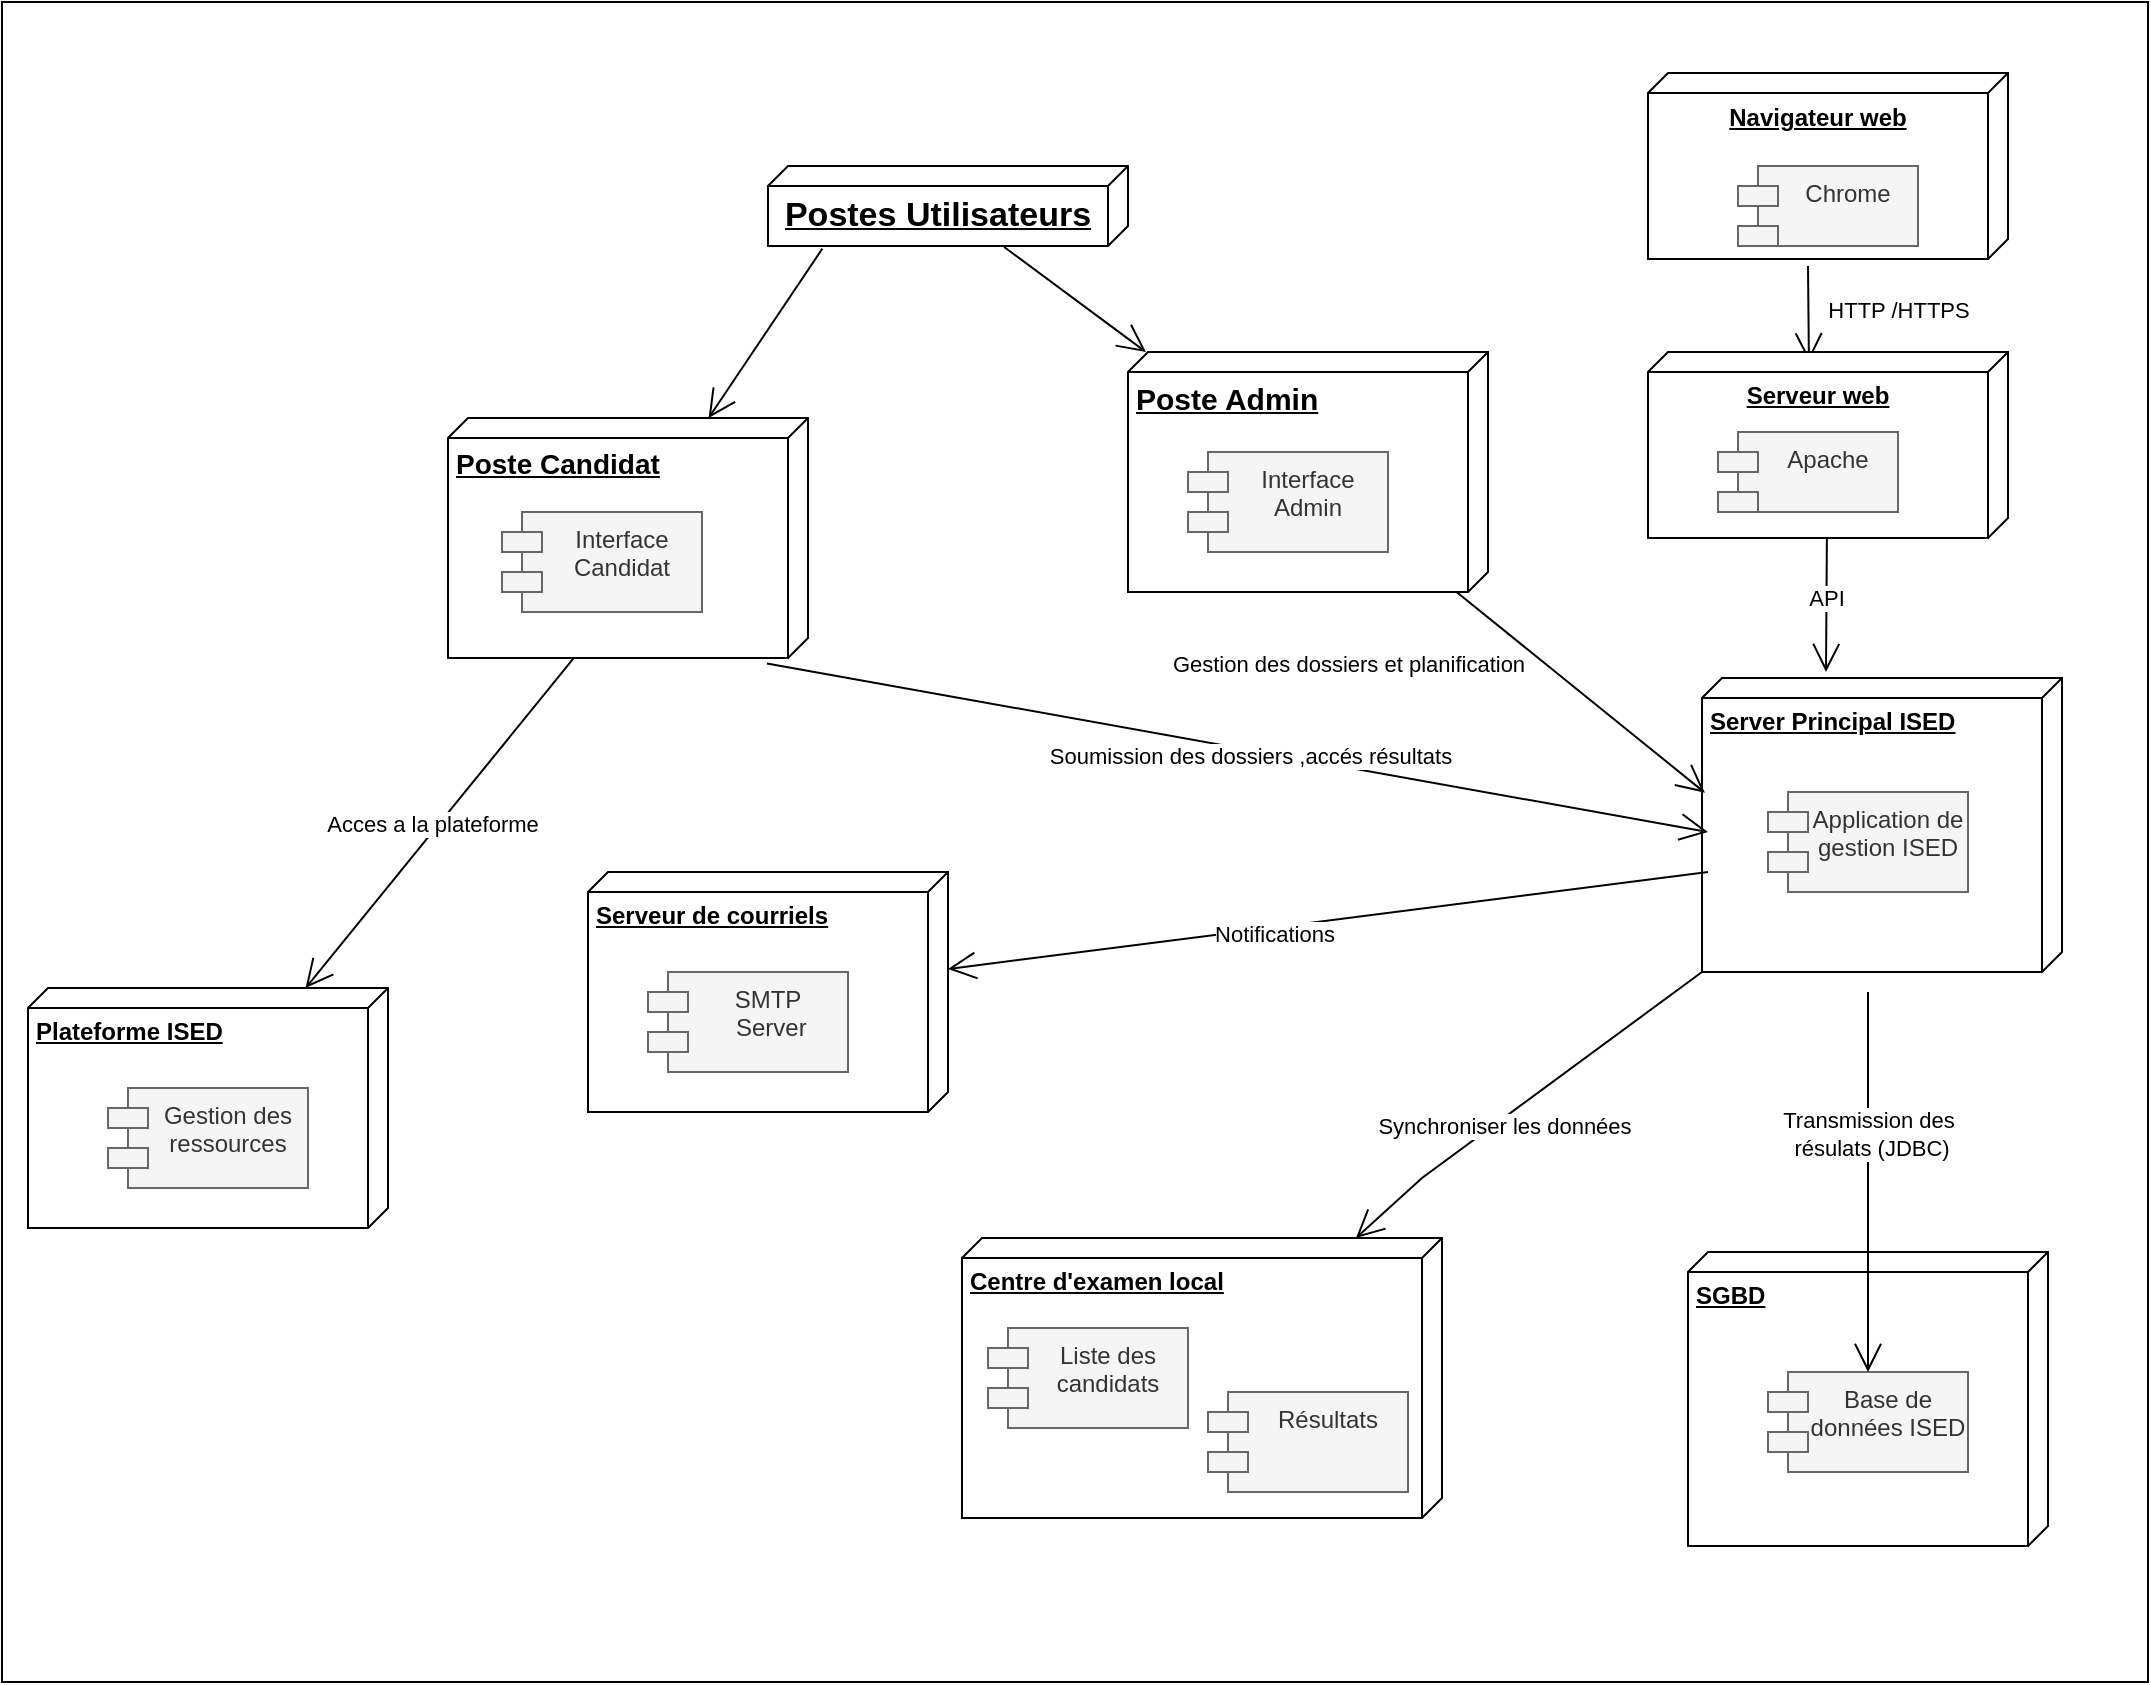 <mxfile version="26.0.5">
  <diagram name="Page-1" id="1bpZcDc1p7sNpBNzONH7">
    <mxGraphModel dx="1612" dy="755" grid="1" gridSize="10" guides="1" tooltips="1" connect="1" arrows="1" fold="1" page="1" pageScale="1" pageWidth="4681" pageHeight="3300" math="0" shadow="0">
      <root>
        <mxCell id="0" />
        <mxCell id="1" parent="0" />
        <mxCell id="x2Wa_H8MqVpeRGSOsk0m-72" value="" style="html=1;whiteSpace=wrap;" vertex="1" parent="1">
          <mxGeometry x="47" y="65" width="1073" height="840" as="geometry" />
        </mxCell>
        <mxCell id="x2Wa_H8MqVpeRGSOsk0m-14" value="&lt;b&gt;Navigateur web&lt;/b&gt;" style="verticalAlign=top;align=center;spacingTop=8;spacingLeft=2;spacingRight=12;shape=cube;size=10;direction=south;fontStyle=4;html=1;whiteSpace=wrap;" vertex="1" parent="1">
          <mxGeometry x="870" y="100.5" width="180" height="93" as="geometry" />
        </mxCell>
        <mxCell id="x2Wa_H8MqVpeRGSOsk0m-17" value="&lt;b&gt;&lt;font style=&quot;font-size: 15px;&quot;&gt;Poste Admin&lt;/font&gt;&lt;/b&gt;" style="verticalAlign=top;align=left;spacingTop=8;spacingLeft=2;spacingRight=12;shape=cube;size=10;direction=south;fontStyle=4;html=1;whiteSpace=wrap;" vertex="1" parent="1">
          <mxGeometry x="610" y="240" width="180" height="120" as="geometry" />
        </mxCell>
        <mxCell id="x2Wa_H8MqVpeRGSOsk0m-18" value="&lt;b&gt;&lt;font style=&quot;font-size: 14px;&quot;&gt;Poste Candidat&lt;/font&gt;&lt;/b&gt;" style="verticalAlign=top;align=left;spacingTop=8;spacingLeft=2;spacingRight=12;shape=cube;size=10;direction=south;fontStyle=4;html=1;whiteSpace=wrap;" vertex="1" parent="1">
          <mxGeometry x="270" y="273" width="180" height="120" as="geometry" />
        </mxCell>
        <mxCell id="x2Wa_H8MqVpeRGSOsk0m-15" value="Interface Candidat" style="shape=module;align=left;spacingLeft=20;align=center;verticalAlign=top;whiteSpace=wrap;html=1;fillColor=#f5f5f5;fontColor=#333333;strokeColor=#666666;" vertex="1" parent="1">
          <mxGeometry x="297" y="320" width="100" height="50" as="geometry" />
        </mxCell>
        <mxCell id="x2Wa_H8MqVpeRGSOsk0m-19" value="Interface Admin" style="shape=module;align=left;spacingLeft=20;align=center;verticalAlign=top;whiteSpace=wrap;html=1;fillColor=#f5f5f5;fontColor=#333333;strokeColor=#666666;" vertex="1" parent="1">
          <mxGeometry x="640" y="290" width="100" height="50" as="geometry" />
        </mxCell>
        <mxCell id="x2Wa_H8MqVpeRGSOsk0m-20" value="&lt;b&gt;Centre d&#39;examen local&lt;/b&gt;" style="verticalAlign=top;align=left;spacingTop=8;spacingLeft=2;spacingRight=12;shape=cube;size=10;direction=south;fontStyle=4;html=1;whiteSpace=wrap;" vertex="1" parent="1">
          <mxGeometry x="527" y="683" width="240" height="140" as="geometry" />
        </mxCell>
        <mxCell id="x2Wa_H8MqVpeRGSOsk0m-21" value="&lt;b&gt;Serveur de courriels&lt;/b&gt;" style="verticalAlign=top;align=left;spacingTop=8;spacingLeft=2;spacingRight=12;shape=cube;size=10;direction=south;fontStyle=4;html=1;whiteSpace=wrap;" vertex="1" parent="1">
          <mxGeometry x="340" y="500" width="180" height="120" as="geometry" />
        </mxCell>
        <mxCell id="x2Wa_H8MqVpeRGSOsk0m-22" value="&lt;b&gt;Plateforme ISED&lt;/b&gt;" style="verticalAlign=top;align=left;spacingTop=8;spacingLeft=2;spacingRight=12;shape=cube;size=10;direction=south;fontStyle=4;html=1;whiteSpace=wrap;" vertex="1" parent="1">
          <mxGeometry x="60" y="558" width="180" height="120" as="geometry" />
        </mxCell>
        <mxCell id="x2Wa_H8MqVpeRGSOsk0m-23" value="Gestion des ressources" style="shape=module;align=left;spacingLeft=20;align=center;verticalAlign=top;whiteSpace=wrap;html=1;fillColor=#f5f5f5;fontColor=#333333;strokeColor=#666666;" vertex="1" parent="1">
          <mxGeometry x="100" y="608" width="100" height="50" as="geometry" />
        </mxCell>
        <mxCell id="x2Wa_H8MqVpeRGSOsk0m-25" value="SMTP&lt;div&gt;&amp;nbsp;Server&lt;/div&gt;" style="shape=module;align=left;spacingLeft=20;align=center;verticalAlign=top;whiteSpace=wrap;html=1;fillColor=#f5f5f5;fontColor=#333333;strokeColor=#666666;" vertex="1" parent="1">
          <mxGeometry x="370" y="550" width="100" height="50" as="geometry" />
        </mxCell>
        <mxCell id="x2Wa_H8MqVpeRGSOsk0m-26" value="Résultats&lt;div&gt;&lt;br&gt;&lt;/div&gt;" style="shape=module;align=left;spacingLeft=20;align=center;verticalAlign=top;whiteSpace=wrap;html=1;fillColor=#f5f5f5;fontColor=#333333;strokeColor=#666666;" vertex="1" parent="1">
          <mxGeometry x="650" y="760" width="100" height="50" as="geometry" />
        </mxCell>
        <mxCell id="x2Wa_H8MqVpeRGSOsk0m-27" value="Liste des candidats" style="shape=module;align=left;spacingLeft=20;align=center;verticalAlign=top;whiteSpace=wrap;html=1;fillColor=#f5f5f5;fontColor=#333333;strokeColor=#666666;" vertex="1" parent="1">
          <mxGeometry x="540" y="728" width="100" height="50" as="geometry" />
        </mxCell>
        <mxCell id="x2Wa_H8MqVpeRGSOsk0m-28" value="&lt;b&gt;Server Principal ISED&lt;/b&gt;&lt;div&gt;&lt;br&gt;&lt;/div&gt;" style="verticalAlign=top;align=left;spacingTop=8;spacingLeft=2;spacingRight=12;shape=cube;size=10;direction=south;fontStyle=4;html=1;whiteSpace=wrap;" vertex="1" parent="1">
          <mxGeometry x="897" y="403" width="180" height="147" as="geometry" />
        </mxCell>
        <mxCell id="x2Wa_H8MqVpeRGSOsk0m-29" value="Application de gestion ISED" style="shape=module;align=left;spacingLeft=20;align=center;verticalAlign=top;whiteSpace=wrap;html=1;fillColor=#f5f5f5;fontColor=#333333;strokeColor=#666666;" vertex="1" parent="1">
          <mxGeometry x="930" y="460" width="100" height="50" as="geometry" />
        </mxCell>
        <mxCell id="x2Wa_H8MqVpeRGSOsk0m-34" value="" style="endArrow=open;endFill=1;endSize=12;html=1;rounded=0;entryX=0.05;entryY=0.553;entryDx=0;entryDy=0;entryPerimeter=0;" edge="1" parent="1" target="x2Wa_H8MqVpeRGSOsk0m-59">
          <mxGeometry width="160" relative="1" as="geometry">
            <mxPoint x="950" y="197" as="sourcePoint" />
            <mxPoint x="1248.723" y="107" as="targetPoint" />
          </mxGeometry>
        </mxCell>
        <mxCell id="x2Wa_H8MqVpeRGSOsk0m-62" value="HTTP /HTTPS" style="edgeLabel;html=1;align=center;verticalAlign=middle;resizable=0;points=[];" vertex="1" connectable="0" parent="x2Wa_H8MqVpeRGSOsk0m-34">
          <mxGeometry x="-0.099" relative="1" as="geometry">
            <mxPoint x="45" as="offset" />
          </mxGeometry>
        </mxCell>
        <mxCell id="x2Wa_H8MqVpeRGSOsk0m-35" value="" style="endArrow=open;endFill=1;endSize=12;html=1;rounded=0;entryX=0.39;entryY=0.992;entryDx=0;entryDy=0;entryPerimeter=0;" edge="1" parent="1" source="x2Wa_H8MqVpeRGSOsk0m-17" target="x2Wa_H8MqVpeRGSOsk0m-28">
          <mxGeometry width="160" relative="1" as="geometry">
            <mxPoint x="582" y="233" as="sourcePoint" />
            <mxPoint x="940" y="490" as="targetPoint" />
          </mxGeometry>
        </mxCell>
        <mxCell id="x2Wa_H8MqVpeRGSOsk0m-38" value="Gestion des dossiers et planification" style="edgeLabel;html=1;align=center;verticalAlign=middle;resizable=0;points=[];" vertex="1" connectable="0" parent="x2Wa_H8MqVpeRGSOsk0m-35">
          <mxGeometry x="-0.057" y="-1" relative="1" as="geometry">
            <mxPoint x="-113" y="-12" as="offset" />
          </mxGeometry>
        </mxCell>
        <mxCell id="x2Wa_H8MqVpeRGSOsk0m-39" value="" style="endArrow=open;endFill=1;endSize=12;html=1;rounded=0;exitX=1.023;exitY=0.114;exitDx=0;exitDy=0;exitPerimeter=0;" edge="1" parent="1" source="x2Wa_H8MqVpeRGSOsk0m-18">
          <mxGeometry width="160" relative="1" as="geometry">
            <mxPoint x="427" y="413" as="sourcePoint" />
            <mxPoint x="900" y="480" as="targetPoint" />
          </mxGeometry>
        </mxCell>
        <mxCell id="x2Wa_H8MqVpeRGSOsk0m-40" value="Soumission des dossiers ,accés résultats" style="edgeLabel;html=1;align=center;verticalAlign=middle;resizable=0;points=[];" vertex="1" connectable="0" parent="x2Wa_H8MqVpeRGSOsk0m-39">
          <mxGeometry x="0.029" y="-3" relative="1" as="geometry">
            <mxPoint as="offset" />
          </mxGeometry>
        </mxCell>
        <mxCell id="x2Wa_H8MqVpeRGSOsk0m-41" value="" style="endArrow=open;endFill=1;endSize=12;html=1;rounded=0;exitX=1.003;exitY=0.652;exitDx=0;exitDy=0;exitPerimeter=0;" edge="1" parent="1" source="x2Wa_H8MqVpeRGSOsk0m-18" target="x2Wa_H8MqVpeRGSOsk0m-22">
          <mxGeometry width="160" relative="1" as="geometry">
            <mxPoint x="436" y="416" as="sourcePoint" />
            <mxPoint x="794" y="607" as="targetPoint" />
          </mxGeometry>
        </mxCell>
        <mxCell id="x2Wa_H8MqVpeRGSOsk0m-42" value="Acces a la plateforme" style="edgeLabel;html=1;align=center;verticalAlign=middle;resizable=0;points=[];" vertex="1" connectable="0" parent="x2Wa_H8MqVpeRGSOsk0m-41">
          <mxGeometry x="0.029" y="-3" relative="1" as="geometry">
            <mxPoint as="offset" />
          </mxGeometry>
        </mxCell>
        <mxCell id="x2Wa_H8MqVpeRGSOsk0m-43" value="" style="endArrow=open;endFill=1;endSize=12;html=1;rounded=0;" edge="1" parent="1" target="x2Wa_H8MqVpeRGSOsk0m-21">
          <mxGeometry width="160" relative="1" as="geometry">
            <mxPoint x="900" y="500" as="sourcePoint" />
            <mxPoint x="590" y="308" as="targetPoint" />
          </mxGeometry>
        </mxCell>
        <mxCell id="x2Wa_H8MqVpeRGSOsk0m-44" value="Notifications" style="edgeLabel;html=1;align=center;verticalAlign=middle;resizable=0;points=[];" vertex="1" connectable="0" parent="x2Wa_H8MqVpeRGSOsk0m-43">
          <mxGeometry x="0.144" y="3" relative="1" as="geometry">
            <mxPoint as="offset" />
          </mxGeometry>
        </mxCell>
        <mxCell id="x2Wa_H8MqVpeRGSOsk0m-45" value="" style="endArrow=open;endFill=1;endSize=12;html=1;rounded=0;exitX=1;exitY=1;exitDx=0;exitDy=0;exitPerimeter=0;" edge="1" parent="1" source="x2Wa_H8MqVpeRGSOsk0m-28" target="x2Wa_H8MqVpeRGSOsk0m-20">
          <mxGeometry width="160" relative="1" as="geometry">
            <mxPoint x="849" y="573" as="sourcePoint" />
            <mxPoint x="627" y="634" as="targetPoint" />
            <Array as="points">
              <mxPoint x="757" y="653" />
            </Array>
          </mxGeometry>
        </mxCell>
        <mxCell id="x2Wa_H8MqVpeRGSOsk0m-46" value="Synchroniser les données" style="edgeLabel;html=1;align=center;verticalAlign=middle;resizable=0;points=[];" vertex="1" connectable="0" parent="x2Wa_H8MqVpeRGSOsk0m-45">
          <mxGeometry x="0.144" y="3" relative="1" as="geometry">
            <mxPoint as="offset" />
          </mxGeometry>
        </mxCell>
        <mxCell id="x2Wa_H8MqVpeRGSOsk0m-61" style="edgeStyle=orthogonalEdgeStyle;rounded=0;orthogonalLoop=1;jettySize=auto;html=1;exitX=0.75;exitY=1;exitDx=0;exitDy=0;" edge="1" parent="1" source="x2Wa_H8MqVpeRGSOsk0m-58">
          <mxGeometry relative="1" as="geometry">
            <mxPoint x="980.0" y="177" as="targetPoint" />
          </mxGeometry>
        </mxCell>
        <mxCell id="x2Wa_H8MqVpeRGSOsk0m-58" value="Chrome" style="shape=module;align=left;spacingLeft=20;align=center;verticalAlign=top;whiteSpace=wrap;html=1;fillColor=#f5f5f5;fontColor=#333333;strokeColor=#666666;" vertex="1" parent="1">
          <mxGeometry x="915" y="147" width="90" height="40" as="geometry" />
        </mxCell>
        <mxCell id="x2Wa_H8MqVpeRGSOsk0m-59" value="&lt;b&gt;Serveur web&lt;/b&gt;" style="verticalAlign=top;align=center;spacingTop=8;spacingLeft=2;spacingRight=12;shape=cube;size=10;direction=south;fontStyle=4;html=1;whiteSpace=wrap;" vertex="1" parent="1">
          <mxGeometry x="870" y="240" width="180" height="93" as="geometry" />
        </mxCell>
        <mxCell id="x2Wa_H8MqVpeRGSOsk0m-60" value="Apache" style="shape=module;align=left;spacingLeft=20;align=center;verticalAlign=top;whiteSpace=wrap;html=1;fillColor=#f5f5f5;fontColor=#333333;strokeColor=#666666;" vertex="1" parent="1">
          <mxGeometry x="905" y="280" width="90" height="40" as="geometry" />
        </mxCell>
        <mxCell id="x2Wa_H8MqVpeRGSOsk0m-63" value="&lt;b&gt;SGBD&lt;/b&gt;&lt;div&gt;&lt;br&gt;&lt;/div&gt;" style="verticalAlign=top;align=left;spacingTop=8;spacingLeft=2;spacingRight=12;shape=cube;size=10;direction=south;fontStyle=4;html=1;whiteSpace=wrap;" vertex="1" parent="1">
          <mxGeometry x="890" y="690" width="180" height="147" as="geometry" />
        </mxCell>
        <mxCell id="x2Wa_H8MqVpeRGSOsk0m-31" value="Base de données ISED" style="shape=module;align=left;spacingLeft=20;align=center;verticalAlign=top;whiteSpace=wrap;html=1;fillColor=#f5f5f5;fontColor=#333333;strokeColor=#666666;" vertex="1" parent="1">
          <mxGeometry x="930" y="750" width="100" height="50" as="geometry" />
        </mxCell>
        <mxCell id="x2Wa_H8MqVpeRGSOsk0m-51" value="" style="endArrow=open;endFill=1;endSize=12;html=1;rounded=0;" edge="1" parent="1" target="x2Wa_H8MqVpeRGSOsk0m-31">
          <mxGeometry width="160" relative="1" as="geometry">
            <mxPoint x="980" y="560" as="sourcePoint" />
            <mxPoint x="590" y="308" as="targetPoint" />
          </mxGeometry>
        </mxCell>
        <mxCell id="x2Wa_H8MqVpeRGSOsk0m-52" value="Transmission des&lt;div&gt;&amp;nbsp;résulats (JDBC)&lt;/div&gt;" style="edgeLabel;html=1;align=center;verticalAlign=middle;resizable=0;points=[];" vertex="1" connectable="0" parent="x2Wa_H8MqVpeRGSOsk0m-51">
          <mxGeometry x="0.124" y="2" relative="1" as="geometry">
            <mxPoint x="-2" y="-36" as="offset" />
          </mxGeometry>
        </mxCell>
        <mxCell id="x2Wa_H8MqVpeRGSOsk0m-66" value="" style="endArrow=open;endFill=1;endSize=12;html=1;rounded=0;" edge="1" parent="1">
          <mxGeometry width="160" relative="1" as="geometry">
            <mxPoint x="959.44" y="333" as="sourcePoint" />
            <mxPoint x="959" y="400" as="targetPoint" />
          </mxGeometry>
        </mxCell>
        <mxCell id="x2Wa_H8MqVpeRGSOsk0m-67" value="API" style="edgeLabel;html=1;align=center;verticalAlign=middle;resizable=0;points=[];" vertex="1" connectable="0" parent="x2Wa_H8MqVpeRGSOsk0m-66">
          <mxGeometry x="-0.099" relative="1" as="geometry">
            <mxPoint as="offset" />
          </mxGeometry>
        </mxCell>
        <mxCell id="x2Wa_H8MqVpeRGSOsk0m-68" value="&lt;b&gt;&lt;font style=&quot;font-size: 17px;&quot;&gt;Postes Utilisateurs&lt;/font&gt;&lt;/b&gt;" style="verticalAlign=top;align=center;spacingTop=8;spacingLeft=2;spacingRight=12;shape=cube;size=10;direction=south;fontStyle=4;html=1;whiteSpace=wrap;" vertex="1" parent="1">
          <mxGeometry x="430" y="147" width="180" height="40" as="geometry" />
        </mxCell>
        <mxCell id="x2Wa_H8MqVpeRGSOsk0m-69" value="" style="endArrow=open;endFill=1;endSize=12;html=1;rounded=0;exitX=1.033;exitY=0.849;exitDx=0;exitDy=0;exitPerimeter=0;" edge="1" parent="1" source="x2Wa_H8MqVpeRGSOsk0m-68" target="x2Wa_H8MqVpeRGSOsk0m-18">
          <mxGeometry width="160" relative="1" as="geometry">
            <mxPoint x="330" y="403" as="sourcePoint" />
            <mxPoint x="205" y="568" as="targetPoint" />
          </mxGeometry>
        </mxCell>
        <mxCell id="x2Wa_H8MqVpeRGSOsk0m-71" value="" style="endArrow=open;endFill=1;endSize=12;html=1;rounded=0;exitX=1.012;exitY=0.344;exitDx=0;exitDy=0;exitPerimeter=0;" edge="1" parent="1" source="x2Wa_H8MqVpeRGSOsk0m-68" target="x2Wa_H8MqVpeRGSOsk0m-17">
          <mxGeometry width="160" relative="1" as="geometry">
            <mxPoint x="550" y="250" as="sourcePoint" />
            <mxPoint x="429" y="283" as="targetPoint" />
          </mxGeometry>
        </mxCell>
      </root>
    </mxGraphModel>
  </diagram>
</mxfile>

